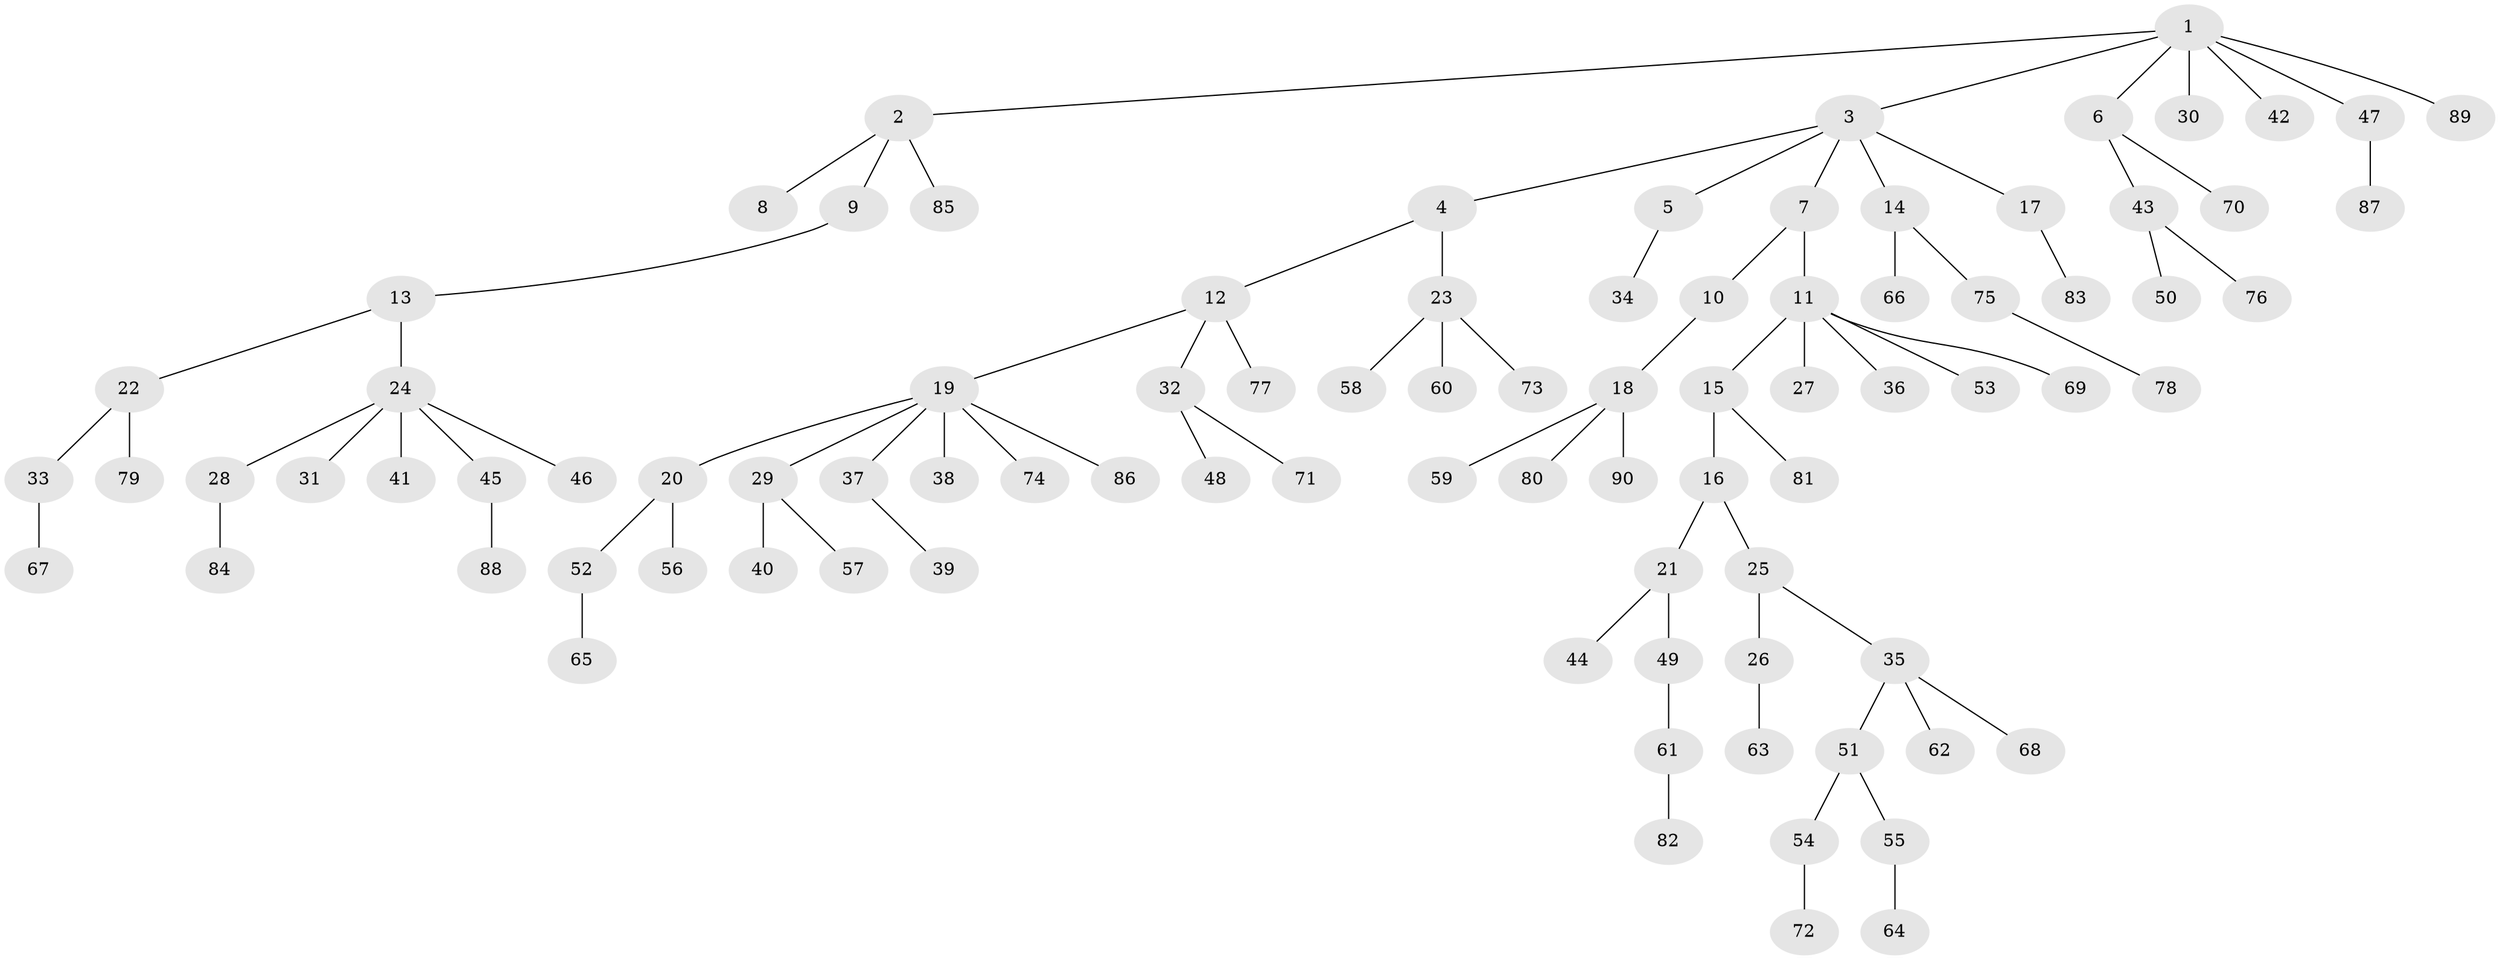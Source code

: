 // coarse degree distribution, {2: 0.1388888888888889, 1: 0.7777777777777778, 10: 0.027777777777777776, 4: 0.027777777777777776, 18: 0.027777777777777776}
// Generated by graph-tools (version 1.1) at 2025/56/03/04/25 21:56:53]
// undirected, 90 vertices, 89 edges
graph export_dot {
graph [start="1"]
  node [color=gray90,style=filled];
  1;
  2;
  3;
  4;
  5;
  6;
  7;
  8;
  9;
  10;
  11;
  12;
  13;
  14;
  15;
  16;
  17;
  18;
  19;
  20;
  21;
  22;
  23;
  24;
  25;
  26;
  27;
  28;
  29;
  30;
  31;
  32;
  33;
  34;
  35;
  36;
  37;
  38;
  39;
  40;
  41;
  42;
  43;
  44;
  45;
  46;
  47;
  48;
  49;
  50;
  51;
  52;
  53;
  54;
  55;
  56;
  57;
  58;
  59;
  60;
  61;
  62;
  63;
  64;
  65;
  66;
  67;
  68;
  69;
  70;
  71;
  72;
  73;
  74;
  75;
  76;
  77;
  78;
  79;
  80;
  81;
  82;
  83;
  84;
  85;
  86;
  87;
  88;
  89;
  90;
  1 -- 2;
  1 -- 3;
  1 -- 6;
  1 -- 30;
  1 -- 42;
  1 -- 47;
  1 -- 89;
  2 -- 8;
  2 -- 9;
  2 -- 85;
  3 -- 4;
  3 -- 5;
  3 -- 7;
  3 -- 14;
  3 -- 17;
  4 -- 12;
  4 -- 23;
  5 -- 34;
  6 -- 43;
  6 -- 70;
  7 -- 10;
  7 -- 11;
  9 -- 13;
  10 -- 18;
  11 -- 15;
  11 -- 27;
  11 -- 36;
  11 -- 53;
  11 -- 69;
  12 -- 19;
  12 -- 32;
  12 -- 77;
  13 -- 22;
  13 -- 24;
  14 -- 66;
  14 -- 75;
  15 -- 16;
  15 -- 81;
  16 -- 21;
  16 -- 25;
  17 -- 83;
  18 -- 59;
  18 -- 80;
  18 -- 90;
  19 -- 20;
  19 -- 29;
  19 -- 37;
  19 -- 38;
  19 -- 74;
  19 -- 86;
  20 -- 52;
  20 -- 56;
  21 -- 44;
  21 -- 49;
  22 -- 33;
  22 -- 79;
  23 -- 58;
  23 -- 60;
  23 -- 73;
  24 -- 28;
  24 -- 31;
  24 -- 41;
  24 -- 45;
  24 -- 46;
  25 -- 26;
  25 -- 35;
  26 -- 63;
  28 -- 84;
  29 -- 40;
  29 -- 57;
  32 -- 48;
  32 -- 71;
  33 -- 67;
  35 -- 51;
  35 -- 62;
  35 -- 68;
  37 -- 39;
  43 -- 50;
  43 -- 76;
  45 -- 88;
  47 -- 87;
  49 -- 61;
  51 -- 54;
  51 -- 55;
  52 -- 65;
  54 -- 72;
  55 -- 64;
  61 -- 82;
  75 -- 78;
}
